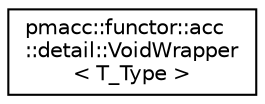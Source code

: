 digraph "Graphical Class Hierarchy"
{
 // LATEX_PDF_SIZE
  edge [fontname="Helvetica",fontsize="10",labelfontname="Helvetica",labelfontsize="10"];
  node [fontname="Helvetica",fontsize="10",shape=record];
  rankdir="LR";
  Node0 [label="pmacc::functor::acc\l::detail::VoidWrapper\l\< T_Type \>",height=0.2,width=0.4,color="black", fillcolor="white", style="filled",URL="$structpmacc_1_1functor_1_1acc_1_1detail_1_1_void_wrapper.html",tooltip="Helper class to compare void with void."];
}
